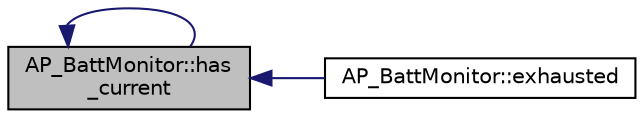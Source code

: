 digraph "AP_BattMonitor::has_current"
{
 // INTERACTIVE_SVG=YES
  edge [fontname="Helvetica",fontsize="10",labelfontname="Helvetica",labelfontsize="10"];
  node [fontname="Helvetica",fontsize="10",shape=record];
  rankdir="LR";
  Node1 [label="AP_BattMonitor::has\l_current",height=0.2,width=0.4,color="black", fillcolor="grey75", style="filled" fontcolor="black"];
  Node1 -> Node2 [dir="back",color="midnightblue",fontsize="10",style="solid",fontname="Helvetica"];
  Node2 [label="AP_BattMonitor::exhausted",height=0.2,width=0.4,color="black", fillcolor="white", style="filled",URL="$classAP__BattMonitor.html#af4f82f91854e1a8b04745ab05f932c0f",tooltip="exhausted - returns true if the battery&#39;s voltage remains below the low_voltage for 10 seconds or rem..."];
  Node1 -> Node1 [dir="back",color="midnightblue",fontsize="10",style="solid",fontname="Helvetica"];
}
